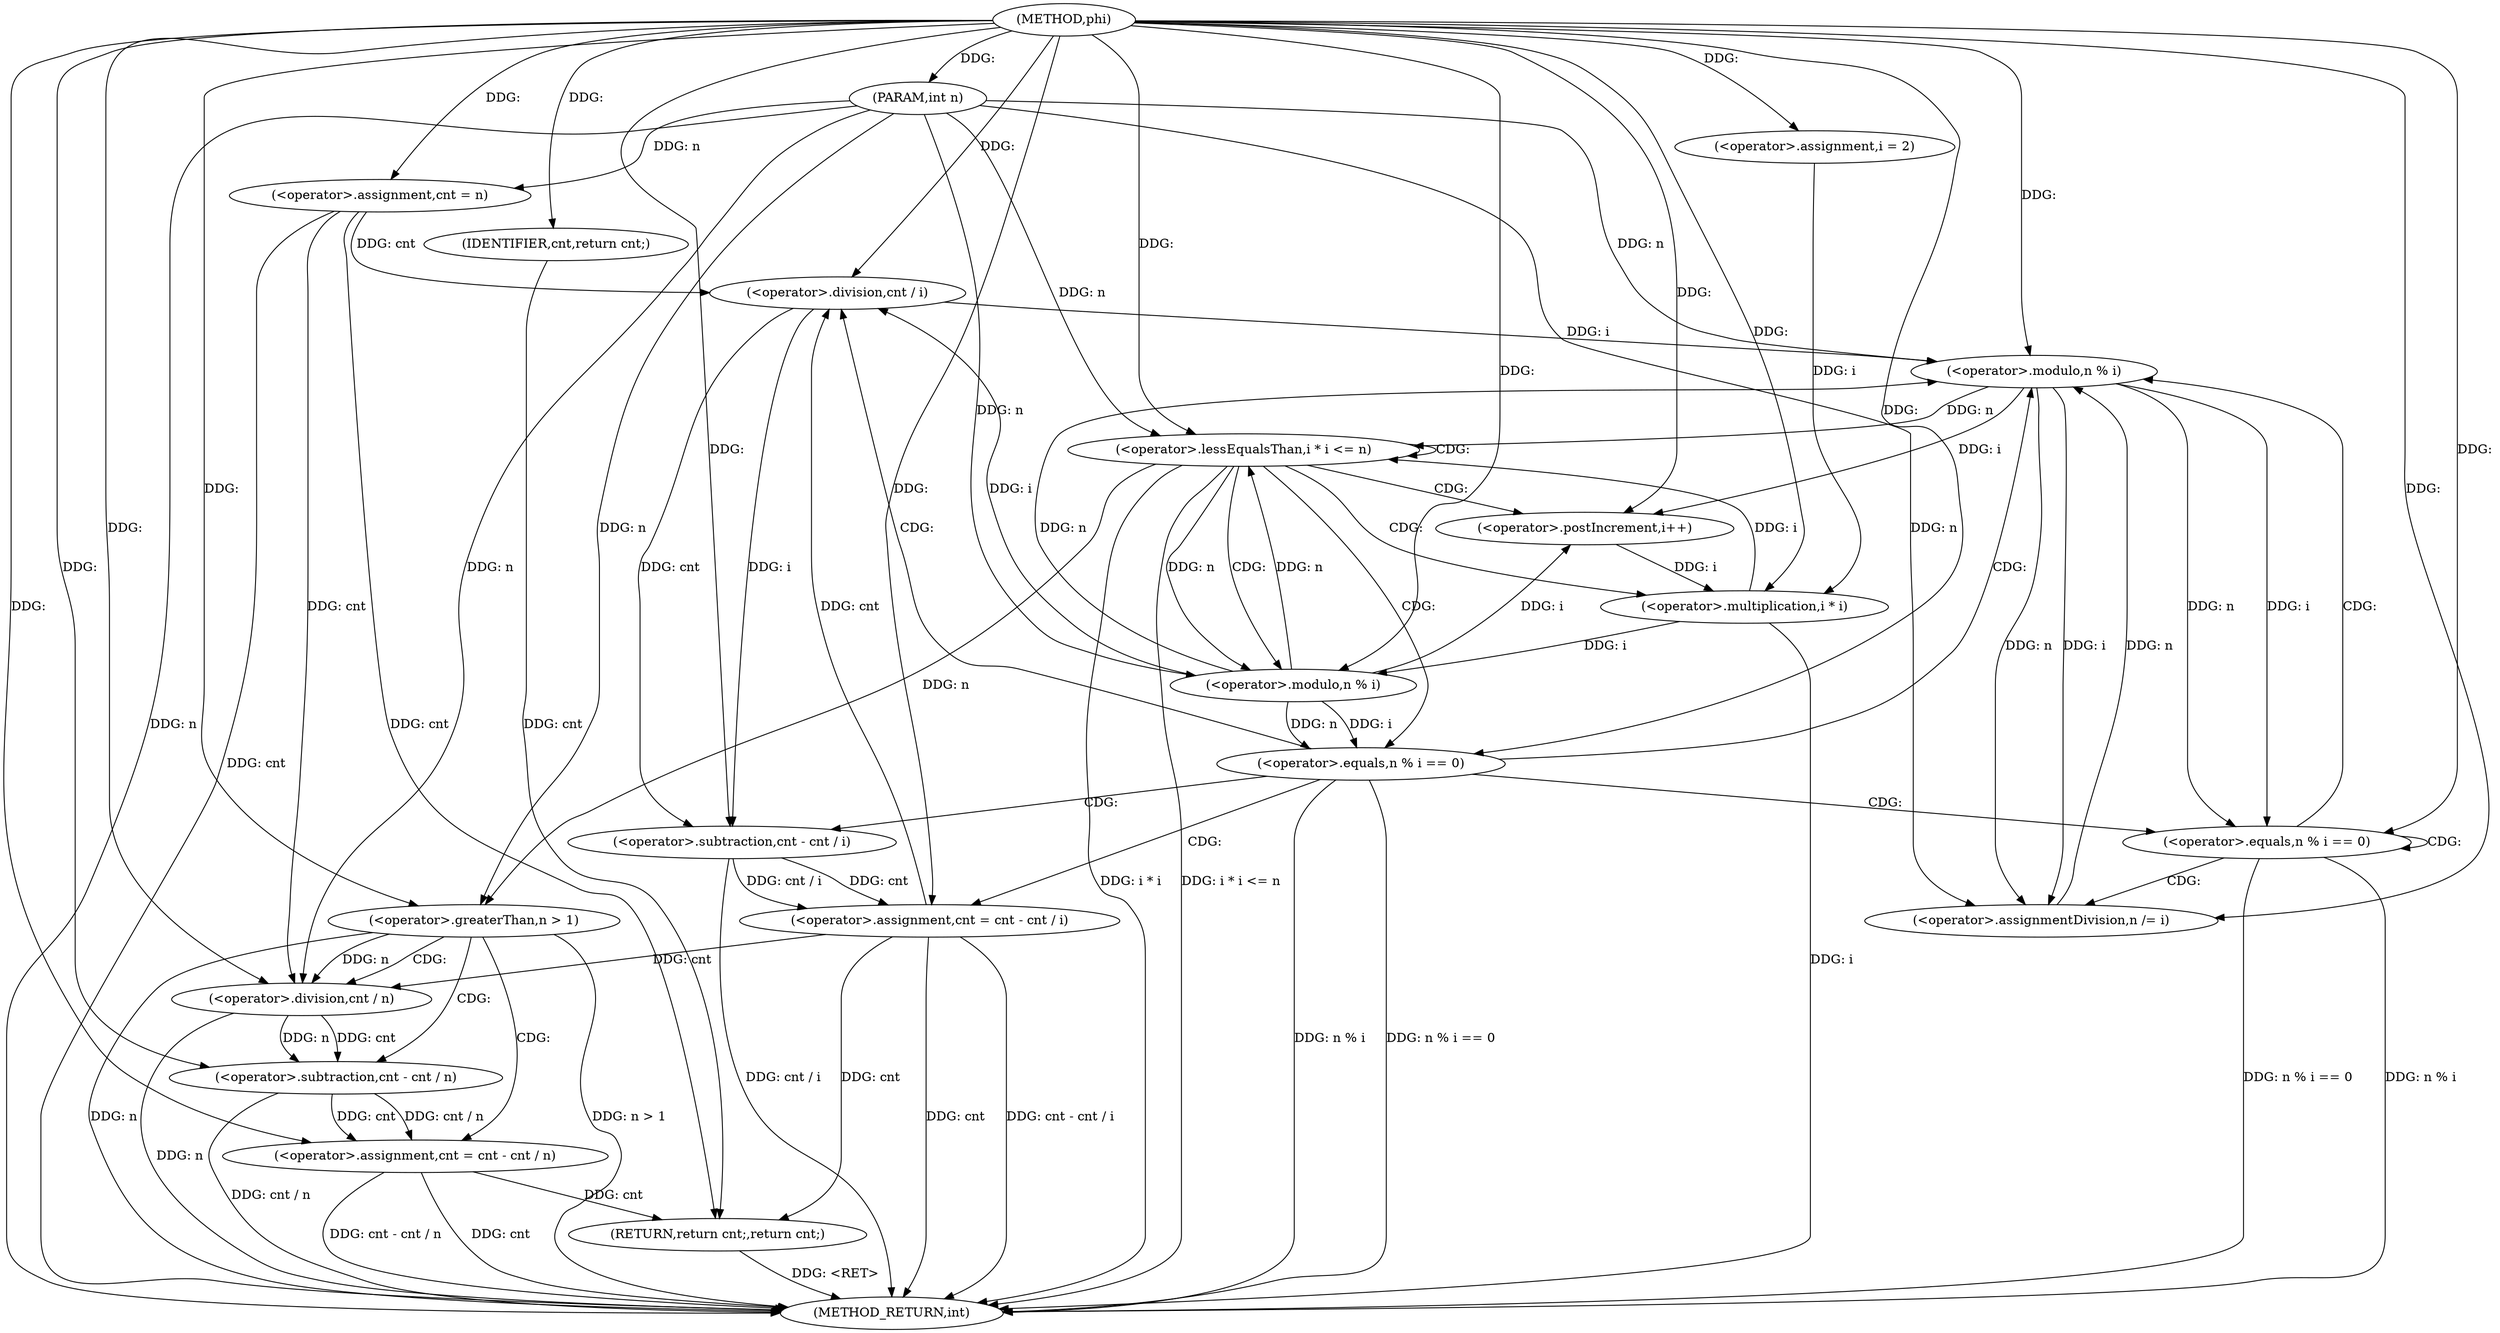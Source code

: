 digraph "phi" {  
"1000351" [label = "(METHOD,phi)" ]
"1000407" [label = "(METHOD_RETURN,int)" ]
"1000352" [label = "(PARAM,int n)" ]
"1000355" [label = "(<operator>.assignment,cnt = n)" ]
"1000405" [label = "(RETURN,return cnt;,return cnt;)" ]
"1000360" [label = "(<operator>.assignment,i = 2)" ]
"1000363" [label = "(<operator>.lessEqualsThan,i * i <= n)" ]
"1000368" [label = "(<operator>.postIncrement,i++)" ]
"1000395" [label = "(<operator>.greaterThan,n > 1)" ]
"1000398" [label = "(<operator>.assignment,cnt = cnt - cnt / n)" ]
"1000406" [label = "(IDENTIFIER,cnt,return cnt;)" ]
"1000364" [label = "(<operator>.multiplication,i * i)" ]
"1000372" [label = "(<operator>.equals,n % i == 0)" ]
"1000400" [label = "(<operator>.subtraction,cnt - cnt / n)" ]
"1000378" [label = "(<operator>.assignment,cnt = cnt - cnt / i)" ]
"1000402" [label = "(<operator>.division,cnt / n)" ]
"1000373" [label = "(<operator>.modulo,n % i)" ]
"1000386" [label = "(<operator>.equals,n % i == 0)" ]
"1000391" [label = "(<operator>.assignmentDivision,n /= i)" ]
"1000380" [label = "(<operator>.subtraction,cnt - cnt / i)" ]
"1000382" [label = "(<operator>.division,cnt / i)" ]
"1000387" [label = "(<operator>.modulo,n % i)" ]
  "1000405" -> "1000407"  [ label = "DDG: <RET>"] 
  "1000352" -> "1000407"  [ label = "DDG: n"] 
  "1000355" -> "1000407"  [ label = "DDG: cnt"] 
  "1000364" -> "1000407"  [ label = "DDG: i"] 
  "1000363" -> "1000407"  [ label = "DDG: i * i"] 
  "1000363" -> "1000407"  [ label = "DDG: i * i <= n"] 
  "1000395" -> "1000407"  [ label = "DDG: n"] 
  "1000395" -> "1000407"  [ label = "DDG: n > 1"] 
  "1000398" -> "1000407"  [ label = "DDG: cnt"] 
  "1000402" -> "1000407"  [ label = "DDG: n"] 
  "1000400" -> "1000407"  [ label = "DDG: cnt / n"] 
  "1000398" -> "1000407"  [ label = "DDG: cnt - cnt / n"] 
  "1000372" -> "1000407"  [ label = "DDG: n % i"] 
  "1000372" -> "1000407"  [ label = "DDG: n % i == 0"] 
  "1000378" -> "1000407"  [ label = "DDG: cnt"] 
  "1000380" -> "1000407"  [ label = "DDG: cnt / i"] 
  "1000378" -> "1000407"  [ label = "DDG: cnt - cnt / i"] 
  "1000386" -> "1000407"  [ label = "DDG: n % i"] 
  "1000386" -> "1000407"  [ label = "DDG: n % i == 0"] 
  "1000351" -> "1000352"  [ label = "DDG: "] 
  "1000352" -> "1000355"  [ label = "DDG: n"] 
  "1000351" -> "1000355"  [ label = "DDG: "] 
  "1000406" -> "1000405"  [ label = "DDG: cnt"] 
  "1000355" -> "1000405"  [ label = "DDG: cnt"] 
  "1000398" -> "1000405"  [ label = "DDG: cnt"] 
  "1000378" -> "1000405"  [ label = "DDG: cnt"] 
  "1000351" -> "1000360"  [ label = "DDG: "] 
  "1000400" -> "1000398"  [ label = "DDG: cnt"] 
  "1000400" -> "1000398"  [ label = "DDG: cnt / n"] 
  "1000351" -> "1000406"  [ label = "DDG: "] 
  "1000364" -> "1000363"  [ label = "DDG: i"] 
  "1000373" -> "1000363"  [ label = "DDG: n"] 
  "1000387" -> "1000363"  [ label = "DDG: n"] 
  "1000352" -> "1000363"  [ label = "DDG: n"] 
  "1000351" -> "1000363"  [ label = "DDG: "] 
  "1000373" -> "1000368"  [ label = "DDG: i"] 
  "1000387" -> "1000368"  [ label = "DDG: i"] 
  "1000351" -> "1000368"  [ label = "DDG: "] 
  "1000363" -> "1000395"  [ label = "DDG: n"] 
  "1000352" -> "1000395"  [ label = "DDG: n"] 
  "1000351" -> "1000395"  [ label = "DDG: "] 
  "1000351" -> "1000398"  [ label = "DDG: "] 
  "1000360" -> "1000364"  [ label = "DDG: i"] 
  "1000368" -> "1000364"  [ label = "DDG: i"] 
  "1000351" -> "1000364"  [ label = "DDG: "] 
  "1000402" -> "1000400"  [ label = "DDG: cnt"] 
  "1000351" -> "1000400"  [ label = "DDG: "] 
  "1000402" -> "1000400"  [ label = "DDG: n"] 
  "1000373" -> "1000372"  [ label = "DDG: i"] 
  "1000373" -> "1000372"  [ label = "DDG: n"] 
  "1000351" -> "1000372"  [ label = "DDG: "] 
  "1000380" -> "1000378"  [ label = "DDG: cnt"] 
  "1000380" -> "1000378"  [ label = "DDG: cnt / i"] 
  "1000355" -> "1000402"  [ label = "DDG: cnt"] 
  "1000378" -> "1000402"  [ label = "DDG: cnt"] 
  "1000351" -> "1000402"  [ label = "DDG: "] 
  "1000395" -> "1000402"  [ label = "DDG: n"] 
  "1000352" -> "1000402"  [ label = "DDG: n"] 
  "1000363" -> "1000373"  [ label = "DDG: n"] 
  "1000352" -> "1000373"  [ label = "DDG: n"] 
  "1000351" -> "1000373"  [ label = "DDG: "] 
  "1000364" -> "1000373"  [ label = "DDG: i"] 
  "1000351" -> "1000378"  [ label = "DDG: "] 
  "1000387" -> "1000391"  [ label = "DDG: i"] 
  "1000351" -> "1000391"  [ label = "DDG: "] 
  "1000382" -> "1000380"  [ label = "DDG: cnt"] 
  "1000351" -> "1000380"  [ label = "DDG: "] 
  "1000382" -> "1000380"  [ label = "DDG: i"] 
  "1000387" -> "1000386"  [ label = "DDG: i"] 
  "1000387" -> "1000386"  [ label = "DDG: n"] 
  "1000351" -> "1000386"  [ label = "DDG: "] 
  "1000387" -> "1000391"  [ label = "DDG: n"] 
  "1000352" -> "1000391"  [ label = "DDG: n"] 
  "1000355" -> "1000382"  [ label = "DDG: cnt"] 
  "1000378" -> "1000382"  [ label = "DDG: cnt"] 
  "1000351" -> "1000382"  [ label = "DDG: "] 
  "1000373" -> "1000382"  [ label = "DDG: i"] 
  "1000373" -> "1000387"  [ label = "DDG: n"] 
  "1000391" -> "1000387"  [ label = "DDG: n"] 
  "1000352" -> "1000387"  [ label = "DDG: n"] 
  "1000351" -> "1000387"  [ label = "DDG: "] 
  "1000382" -> "1000387"  [ label = "DDG: i"] 
  "1000363" -> "1000373"  [ label = "CDG: "] 
  "1000363" -> "1000363"  [ label = "CDG: "] 
  "1000363" -> "1000372"  [ label = "CDG: "] 
  "1000363" -> "1000368"  [ label = "CDG: "] 
  "1000363" -> "1000364"  [ label = "CDG: "] 
  "1000395" -> "1000398"  [ label = "CDG: "] 
  "1000395" -> "1000402"  [ label = "CDG: "] 
  "1000395" -> "1000400"  [ label = "CDG: "] 
  "1000372" -> "1000380"  [ label = "CDG: "] 
  "1000372" -> "1000382"  [ label = "CDG: "] 
  "1000372" -> "1000387"  [ label = "CDG: "] 
  "1000372" -> "1000378"  [ label = "CDG: "] 
  "1000372" -> "1000386"  [ label = "CDG: "] 
  "1000386" -> "1000387"  [ label = "CDG: "] 
  "1000386" -> "1000391"  [ label = "CDG: "] 
  "1000386" -> "1000386"  [ label = "CDG: "] 
}
